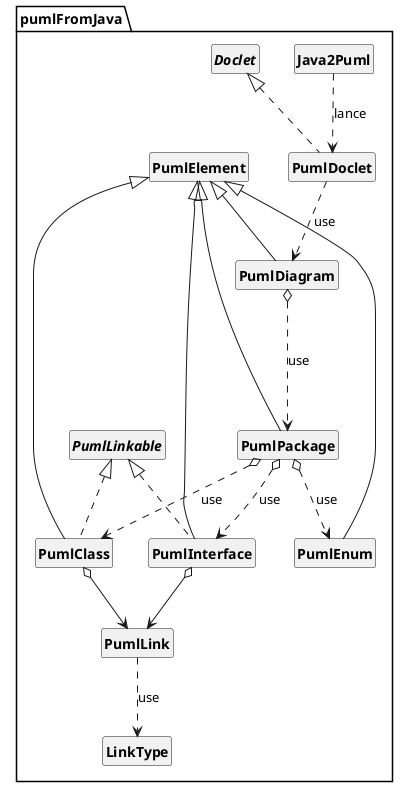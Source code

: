 @startuml

skinparam style strictuml
skinparam classAttributeIconSize 0
skinparam classFontStyle Bold
hide empty members

Package "pumlFromJava" {

class Java2Puml

class PumlDoclet implements Doclet

class PumlElement

class PumlDiagram extends PumlElement

class PumlClass extends PumlElement implements PumlLinkable

class PumlEnum extends PumlElement

class PumlInterface extends PumlElement implements PumlLinkable

class PumlPackage extends PumlElement

class PumlLink

Interface PumlLinkable

enum LinkType

PumlDoclet ..> PumlDiagram : use
Java2Puml ..> PumlDoclet : lance
PumlDiagram o...> PumlPackage : use
PumlPackage o..> PumlClass : use
PumlPackage o..> PumlInterface : use
PumlPackage o..> PumlEnum : use
PumlLink ..> LinkType : use
PumlInterface o--> PumlLink
PumlClass o--> PumlLink
}

@enduml

